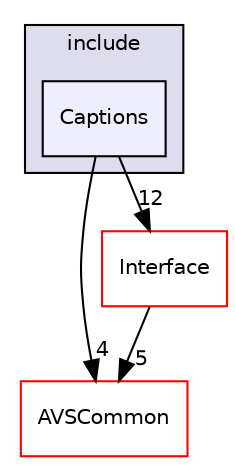 digraph "/workplace/avs-device-sdk/Captions/Implementation/include/Captions" {
  compound=true
  node [ fontsize="10", fontname="Helvetica"];
  edge [ labelfontsize="10", labelfontname="Helvetica"];
  subgraph clusterdir_7255485537545e512956399002702db2 {
    graph [ bgcolor="#ddddee", pencolor="black", label="include" fontname="Helvetica", fontsize="10", URL="dir_7255485537545e512956399002702db2.html"]
  dir_4b09c4b489436de81ee29cdf8561c600 [shape=box, label="Captions", style="filled", fillcolor="#eeeeff", pencolor="black", URL="dir_4b09c4b489436de81ee29cdf8561c600.html"];
  }
  dir_13e65effb2bde530b17b3d5eefcd0266 [shape=box label="AVSCommon" fillcolor="white" style="filled" color="red" URL="dir_13e65effb2bde530b17b3d5eefcd0266.html"];
  dir_84d366bf3e804ad2ebf34dfa9ac34410 [shape=box label="Interface" fillcolor="white" style="filled" color="red" URL="dir_84d366bf3e804ad2ebf34dfa9ac34410.html"];
  dir_4b09c4b489436de81ee29cdf8561c600->dir_13e65effb2bde530b17b3d5eefcd0266 [headlabel="4", labeldistance=1.5 headhref="dir_000442_000017.html"];
  dir_4b09c4b489436de81ee29cdf8561c600->dir_84d366bf3e804ad2ebf34dfa9ac34410 [headlabel="12", labeldistance=1.5 headhref="dir_000442_000445.html"];
  dir_84d366bf3e804ad2ebf34dfa9ac34410->dir_13e65effb2bde530b17b3d5eefcd0266 [headlabel="5", labeldistance=1.5 headhref="dir_000445_000017.html"];
}
